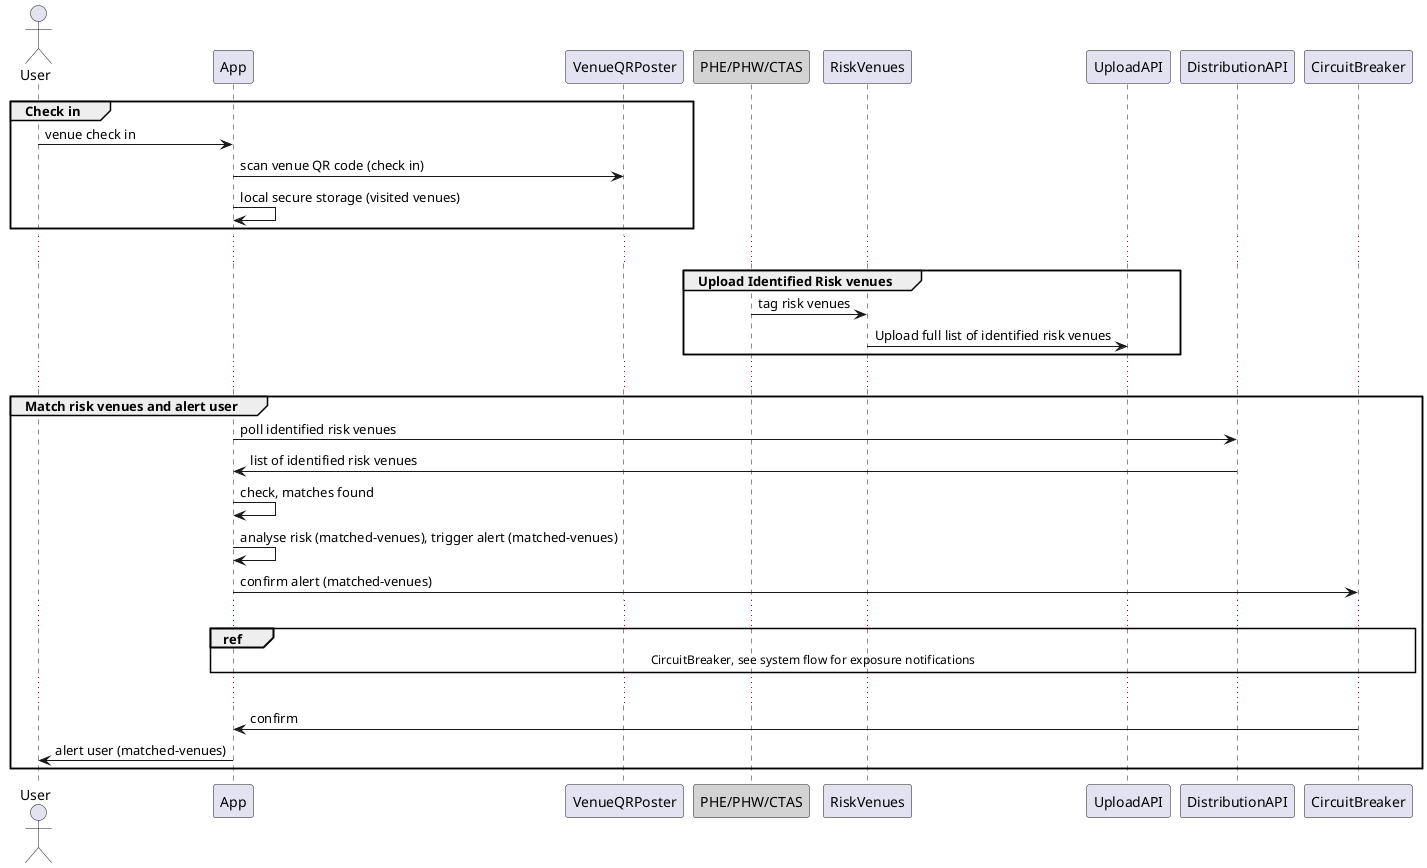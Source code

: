 @startuml system-flow_check-in

Actor User 


group Check in
User -> App : venue check in
App -> VenueQRPoster : scan venue QR code (check in)
App -> App : local secure storage (visited venues)
end
...

group Upload Identified Risk venues
participant "PHE/PHW/CTAS" #LightGrey
"PHE/PHW/CTAS" -> RiskVenues: tag risk venues
RiskVenues -> UploadAPI: Upload full list of identified risk venues
end
...
group Match risk venues and alert user
  App -> DistributionAPI : poll identified risk venues
  App <- DistributionAPI : list of identified risk venues

  App -> App : check, matches found
  App -> App : analyse risk (matched-venues), trigger alert (matched-venues)

  App -> CircuitBreaker : confirm alert (matched-venues)
  ...
  ref over App, CircuitBreaker
  CircuitBreaker, see system flow for exposure notifications
  end ref 
  ...
  App <- CircuitBreaker : confirm
  App -> User : alert user (matched-venues)
end
@enduml